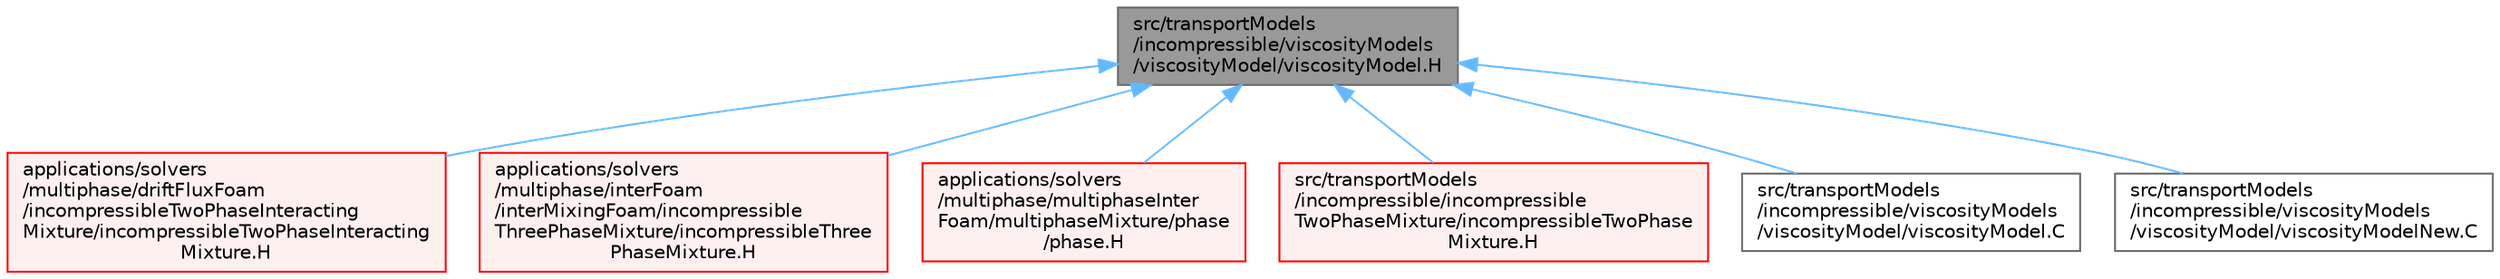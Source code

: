 digraph "src/transportModels/incompressible/viscosityModels/viscosityModel/viscosityModel.H"
{
 // LATEX_PDF_SIZE
  bgcolor="transparent";
  edge [fontname=Helvetica,fontsize=10,labelfontname=Helvetica,labelfontsize=10];
  node [fontname=Helvetica,fontsize=10,shape=box,height=0.2,width=0.4];
  Node1 [id="Node000001",label="src/transportModels\l/incompressible/viscosityModels\l/viscosityModel/viscosityModel.H",height=0.2,width=0.4,color="gray40", fillcolor="grey60", style="filled", fontcolor="black",tooltip=" "];
  Node1 -> Node2 [id="edge1_Node000001_Node000002",dir="back",color="steelblue1",style="solid",tooltip=" "];
  Node2 [id="Node000002",label="applications/solvers\l/multiphase/driftFluxFoam\l/incompressibleTwoPhaseInteracting\lMixture/incompressibleTwoPhaseInteracting\lMixture.H",height=0.2,width=0.4,color="red", fillcolor="#FFF0F0", style="filled",URL="$incompressibleTwoPhaseInteractingMixture_8H.html",tooltip=" "];
  Node1 -> Node6 [id="edge2_Node000001_Node000006",dir="back",color="steelblue1",style="solid",tooltip=" "];
  Node6 [id="Node000006",label="applications/solvers\l/multiphase/interFoam\l/interMixingFoam/incompressible\lThreePhaseMixture/incompressibleThree\lPhaseMixture.H",height=0.2,width=0.4,color="red", fillcolor="#FFF0F0", style="filled",URL="$incompressibleThreePhaseMixture_8H.html",tooltip=" "];
  Node1 -> Node9 [id="edge3_Node000001_Node000009",dir="back",color="steelblue1",style="solid",tooltip=" "];
  Node9 [id="Node000009",label="applications/solvers\l/multiphase/multiphaseInter\lFoam/multiphaseMixture/phase\l/phase.H",height=0.2,width=0.4,color="red", fillcolor="#FFF0F0", style="filled",URL="$phase_8H.html",tooltip=" "];
  Node1 -> Node12 [id="edge4_Node000001_Node000012",dir="back",color="steelblue1",style="solid",tooltip=" "];
  Node12 [id="Node000012",label="src/transportModels\l/incompressible/incompressible\lTwoPhaseMixture/incompressibleTwoPhase\lMixture.H",height=0.2,width=0.4,color="red", fillcolor="#FFF0F0", style="filled",URL="$incompressibleTwoPhaseMixture_8H.html",tooltip=" "];
  Node1 -> Node27 [id="edge5_Node000001_Node000027",dir="back",color="steelblue1",style="solid",tooltip=" "];
  Node27 [id="Node000027",label="src/transportModels\l/incompressible/viscosityModels\l/viscosityModel/viscosityModel.C",height=0.2,width=0.4,color="grey40", fillcolor="white", style="filled",URL="$transportModels_2incompressible_2viscosityModels_2viscosityModel_2viscosityModel_8C.html",tooltip=" "];
  Node1 -> Node28 [id="edge6_Node000001_Node000028",dir="back",color="steelblue1",style="solid",tooltip=" "];
  Node28 [id="Node000028",label="src/transportModels\l/incompressible/viscosityModels\l/viscosityModel/viscosityModelNew.C",height=0.2,width=0.4,color="grey40", fillcolor="white", style="filled",URL="$viscosityModelNew_8C.html",tooltip=" "];
}
